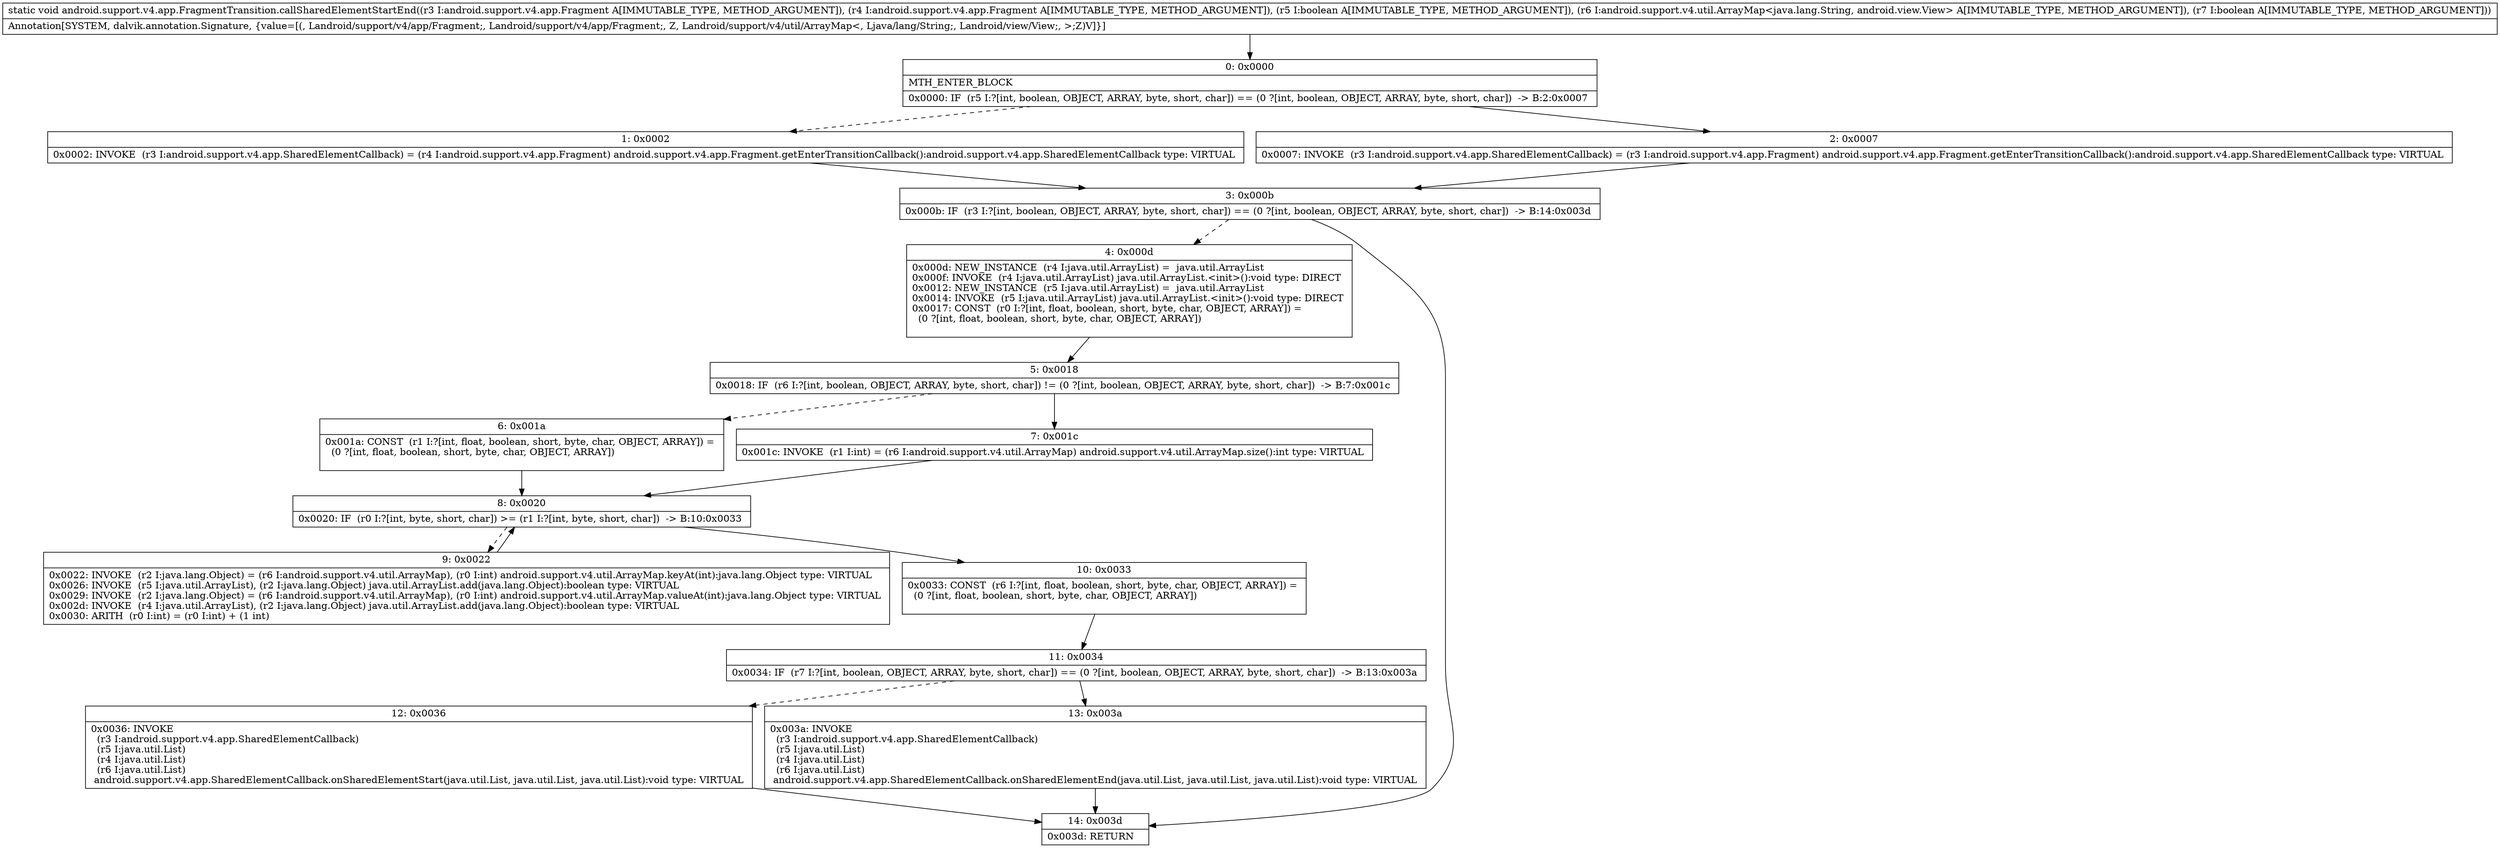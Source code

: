 digraph "CFG forandroid.support.v4.app.FragmentTransition.callSharedElementStartEnd(Landroid\/support\/v4\/app\/Fragment;Landroid\/support\/v4\/app\/Fragment;ZLandroid\/support\/v4\/util\/ArrayMap;Z)V" {
Node_0 [shape=record,label="{0\:\ 0x0000|MTH_ENTER_BLOCK\l|0x0000: IF  (r5 I:?[int, boolean, OBJECT, ARRAY, byte, short, char]) == (0 ?[int, boolean, OBJECT, ARRAY, byte, short, char])  \-\> B:2:0x0007 \l}"];
Node_1 [shape=record,label="{1\:\ 0x0002|0x0002: INVOKE  (r3 I:android.support.v4.app.SharedElementCallback) = (r4 I:android.support.v4.app.Fragment) android.support.v4.app.Fragment.getEnterTransitionCallback():android.support.v4.app.SharedElementCallback type: VIRTUAL \l}"];
Node_2 [shape=record,label="{2\:\ 0x0007|0x0007: INVOKE  (r3 I:android.support.v4.app.SharedElementCallback) = (r3 I:android.support.v4.app.Fragment) android.support.v4.app.Fragment.getEnterTransitionCallback():android.support.v4.app.SharedElementCallback type: VIRTUAL \l}"];
Node_3 [shape=record,label="{3\:\ 0x000b|0x000b: IF  (r3 I:?[int, boolean, OBJECT, ARRAY, byte, short, char]) == (0 ?[int, boolean, OBJECT, ARRAY, byte, short, char])  \-\> B:14:0x003d \l}"];
Node_4 [shape=record,label="{4\:\ 0x000d|0x000d: NEW_INSTANCE  (r4 I:java.util.ArrayList) =  java.util.ArrayList \l0x000f: INVOKE  (r4 I:java.util.ArrayList) java.util.ArrayList.\<init\>():void type: DIRECT \l0x0012: NEW_INSTANCE  (r5 I:java.util.ArrayList) =  java.util.ArrayList \l0x0014: INVOKE  (r5 I:java.util.ArrayList) java.util.ArrayList.\<init\>():void type: DIRECT \l0x0017: CONST  (r0 I:?[int, float, boolean, short, byte, char, OBJECT, ARRAY]) = \l  (0 ?[int, float, boolean, short, byte, char, OBJECT, ARRAY])\l \l}"];
Node_5 [shape=record,label="{5\:\ 0x0018|0x0018: IF  (r6 I:?[int, boolean, OBJECT, ARRAY, byte, short, char]) != (0 ?[int, boolean, OBJECT, ARRAY, byte, short, char])  \-\> B:7:0x001c \l}"];
Node_6 [shape=record,label="{6\:\ 0x001a|0x001a: CONST  (r1 I:?[int, float, boolean, short, byte, char, OBJECT, ARRAY]) = \l  (0 ?[int, float, boolean, short, byte, char, OBJECT, ARRAY])\l \l}"];
Node_7 [shape=record,label="{7\:\ 0x001c|0x001c: INVOKE  (r1 I:int) = (r6 I:android.support.v4.util.ArrayMap) android.support.v4.util.ArrayMap.size():int type: VIRTUAL \l}"];
Node_8 [shape=record,label="{8\:\ 0x0020|0x0020: IF  (r0 I:?[int, byte, short, char]) \>= (r1 I:?[int, byte, short, char])  \-\> B:10:0x0033 \l}"];
Node_9 [shape=record,label="{9\:\ 0x0022|0x0022: INVOKE  (r2 I:java.lang.Object) = (r6 I:android.support.v4.util.ArrayMap), (r0 I:int) android.support.v4.util.ArrayMap.keyAt(int):java.lang.Object type: VIRTUAL \l0x0026: INVOKE  (r5 I:java.util.ArrayList), (r2 I:java.lang.Object) java.util.ArrayList.add(java.lang.Object):boolean type: VIRTUAL \l0x0029: INVOKE  (r2 I:java.lang.Object) = (r6 I:android.support.v4.util.ArrayMap), (r0 I:int) android.support.v4.util.ArrayMap.valueAt(int):java.lang.Object type: VIRTUAL \l0x002d: INVOKE  (r4 I:java.util.ArrayList), (r2 I:java.lang.Object) java.util.ArrayList.add(java.lang.Object):boolean type: VIRTUAL \l0x0030: ARITH  (r0 I:int) = (r0 I:int) + (1 int) \l}"];
Node_10 [shape=record,label="{10\:\ 0x0033|0x0033: CONST  (r6 I:?[int, float, boolean, short, byte, char, OBJECT, ARRAY]) = \l  (0 ?[int, float, boolean, short, byte, char, OBJECT, ARRAY])\l \l}"];
Node_11 [shape=record,label="{11\:\ 0x0034|0x0034: IF  (r7 I:?[int, boolean, OBJECT, ARRAY, byte, short, char]) == (0 ?[int, boolean, OBJECT, ARRAY, byte, short, char])  \-\> B:13:0x003a \l}"];
Node_12 [shape=record,label="{12\:\ 0x0036|0x0036: INVOKE  \l  (r3 I:android.support.v4.app.SharedElementCallback)\l  (r5 I:java.util.List)\l  (r4 I:java.util.List)\l  (r6 I:java.util.List)\l android.support.v4.app.SharedElementCallback.onSharedElementStart(java.util.List, java.util.List, java.util.List):void type: VIRTUAL \l}"];
Node_13 [shape=record,label="{13\:\ 0x003a|0x003a: INVOKE  \l  (r3 I:android.support.v4.app.SharedElementCallback)\l  (r5 I:java.util.List)\l  (r4 I:java.util.List)\l  (r6 I:java.util.List)\l android.support.v4.app.SharedElementCallback.onSharedElementEnd(java.util.List, java.util.List, java.util.List):void type: VIRTUAL \l}"];
Node_14 [shape=record,label="{14\:\ 0x003d|0x003d: RETURN   \l}"];
MethodNode[shape=record,label="{static void android.support.v4.app.FragmentTransition.callSharedElementStartEnd((r3 I:android.support.v4.app.Fragment A[IMMUTABLE_TYPE, METHOD_ARGUMENT]), (r4 I:android.support.v4.app.Fragment A[IMMUTABLE_TYPE, METHOD_ARGUMENT]), (r5 I:boolean A[IMMUTABLE_TYPE, METHOD_ARGUMENT]), (r6 I:android.support.v4.util.ArrayMap\<java.lang.String, android.view.View\> A[IMMUTABLE_TYPE, METHOD_ARGUMENT]), (r7 I:boolean A[IMMUTABLE_TYPE, METHOD_ARGUMENT]))  | Annotation[SYSTEM, dalvik.annotation.Signature, \{value=[(, Landroid\/support\/v4\/app\/Fragment;, Landroid\/support\/v4\/app\/Fragment;, Z, Landroid\/support\/v4\/util\/ArrayMap\<, Ljava\/lang\/String;, Landroid\/view\/View;, \>;Z)V]\}]\l}"];
MethodNode -> Node_0;
Node_0 -> Node_1[style=dashed];
Node_0 -> Node_2;
Node_1 -> Node_3;
Node_2 -> Node_3;
Node_3 -> Node_4[style=dashed];
Node_3 -> Node_14;
Node_4 -> Node_5;
Node_5 -> Node_6[style=dashed];
Node_5 -> Node_7;
Node_6 -> Node_8;
Node_7 -> Node_8;
Node_8 -> Node_9[style=dashed];
Node_8 -> Node_10;
Node_9 -> Node_8;
Node_10 -> Node_11;
Node_11 -> Node_12[style=dashed];
Node_11 -> Node_13;
Node_12 -> Node_14;
Node_13 -> Node_14;
}

